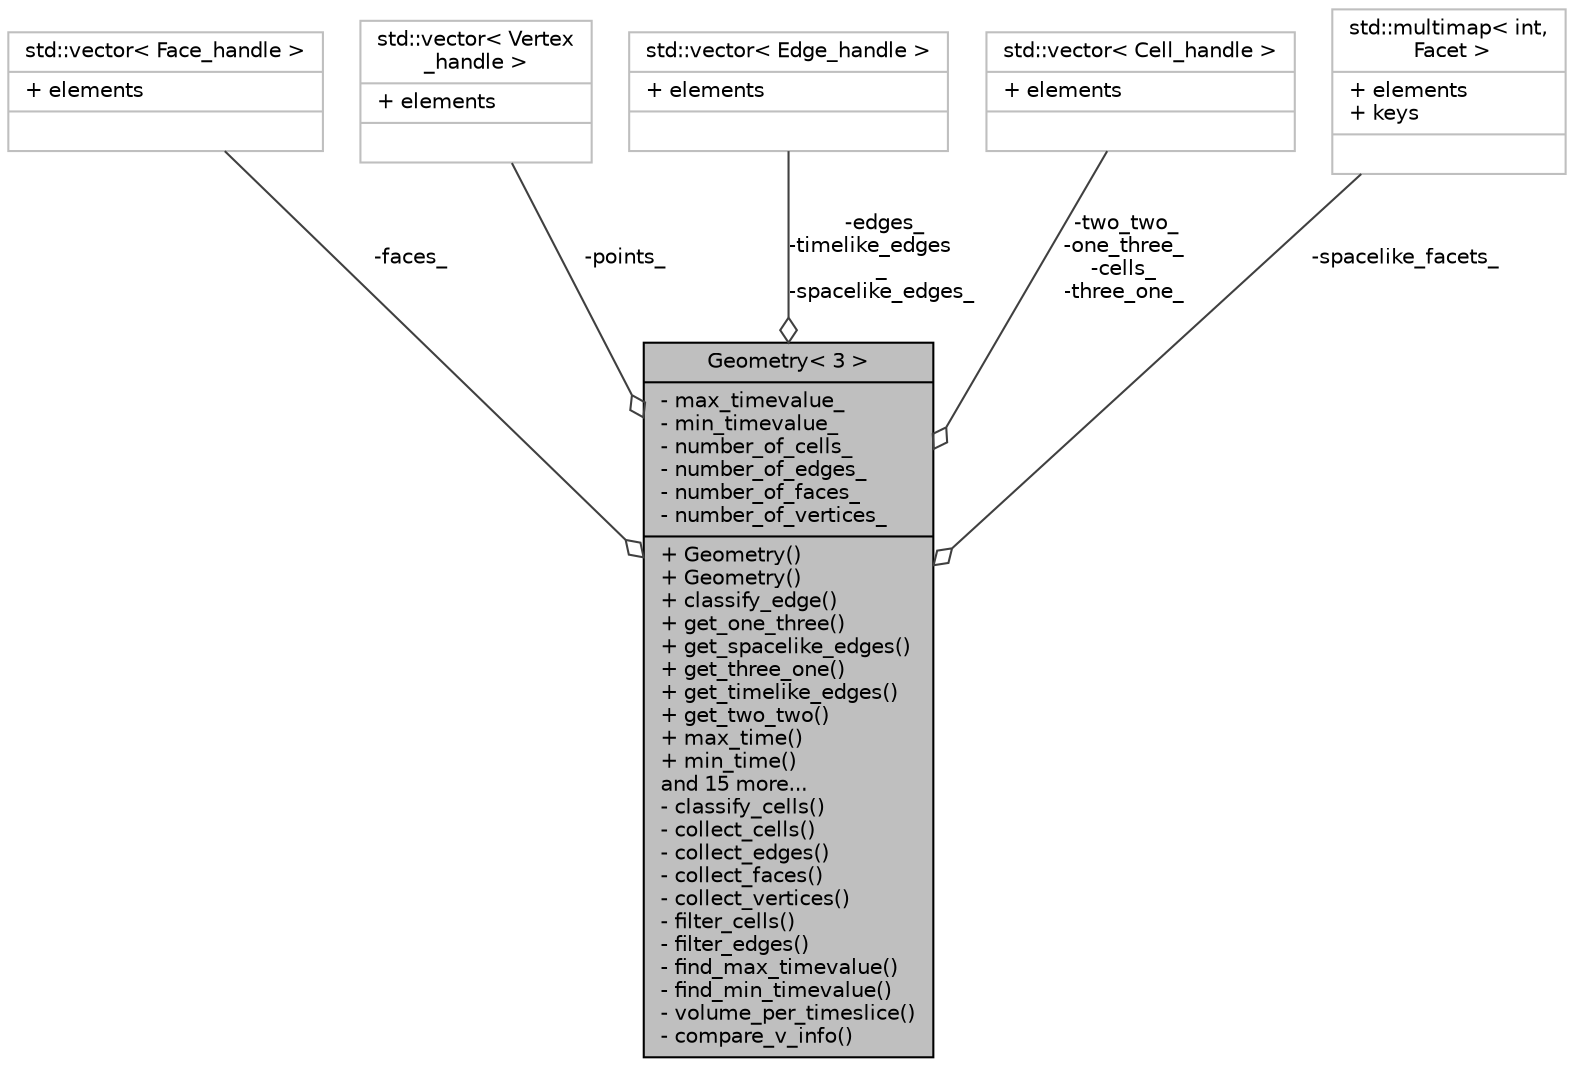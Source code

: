 digraph "Geometry&lt; 3 &gt;"
{
 // LATEX_PDF_SIZE
  edge [fontname="Helvetica",fontsize="10",labelfontname="Helvetica",labelfontsize="10"];
  node [fontname="Helvetica",fontsize="10",shape=record];
  Node1 [label="{Geometry\< 3 \>\n|- max_timevalue_\l- min_timevalue_\l- number_of_cells_\l- number_of_edges_\l- number_of_faces_\l- number_of_vertices_\l|+ Geometry()\l+ Geometry()\l+ classify_edge()\l+ get_one_three()\l+ get_spacelike_edges()\l+ get_three_one()\l+ get_timelike_edges()\l+ get_two_two()\l+ max_time()\l+ min_time()\land 15 more...\l- classify_cells()\l- collect_cells()\l- collect_edges()\l- collect_faces()\l- collect_vertices()\l- filter_cells()\l- filter_edges()\l- find_max_timevalue()\l- find_min_timevalue()\l- volume_per_timeslice()\l- compare_v_info()\l}",height=0.2,width=0.4,color="black", fillcolor="grey75", style="filled", fontcolor="black",tooltip="3D Geometry"];
  Node2 -> Node1 [color="grey25",fontsize="10",style="solid",label=" -faces_" ,arrowhead="odiamond",fontname="Helvetica"];
  Node2 [label="{std::vector\< Face_handle \>\n|+ elements\l|}",height=0.2,width=0.4,color="grey75", fillcolor="white", style="filled",tooltip=" "];
  Node3 -> Node1 [color="grey25",fontsize="10",style="solid",label=" -points_" ,arrowhead="odiamond",fontname="Helvetica"];
  Node3 [label="{std::vector\< Vertex\l_handle \>\n|+ elements\l|}",height=0.2,width=0.4,color="grey75", fillcolor="white", style="filled",tooltip=" "];
  Node4 -> Node1 [color="grey25",fontsize="10",style="solid",label=" -edges_\n-timelike_edges\l_\n-spacelike_edges_" ,arrowhead="odiamond",fontname="Helvetica"];
  Node4 [label="{std::vector\< Edge_handle \>\n|+ elements\l|}",height=0.2,width=0.4,color="grey75", fillcolor="white", style="filled",tooltip=" "];
  Node5 -> Node1 [color="grey25",fontsize="10",style="solid",label=" -two_two_\n-one_three_\n-cells_\n-three_one_" ,arrowhead="odiamond",fontname="Helvetica"];
  Node5 [label="{std::vector\< Cell_handle \>\n|+ elements\l|}",height=0.2,width=0.4,color="grey75", fillcolor="white", style="filled",tooltip=" "];
  Node6 -> Node1 [color="grey25",fontsize="10",style="solid",label=" -spacelike_facets_" ,arrowhead="odiamond",fontname="Helvetica"];
  Node6 [label="{std::multimap\< int,\l Facet \>\n|+ elements\l+ keys\l|}",height=0.2,width=0.4,color="grey75", fillcolor="white", style="filled",tooltip=" "];
}
